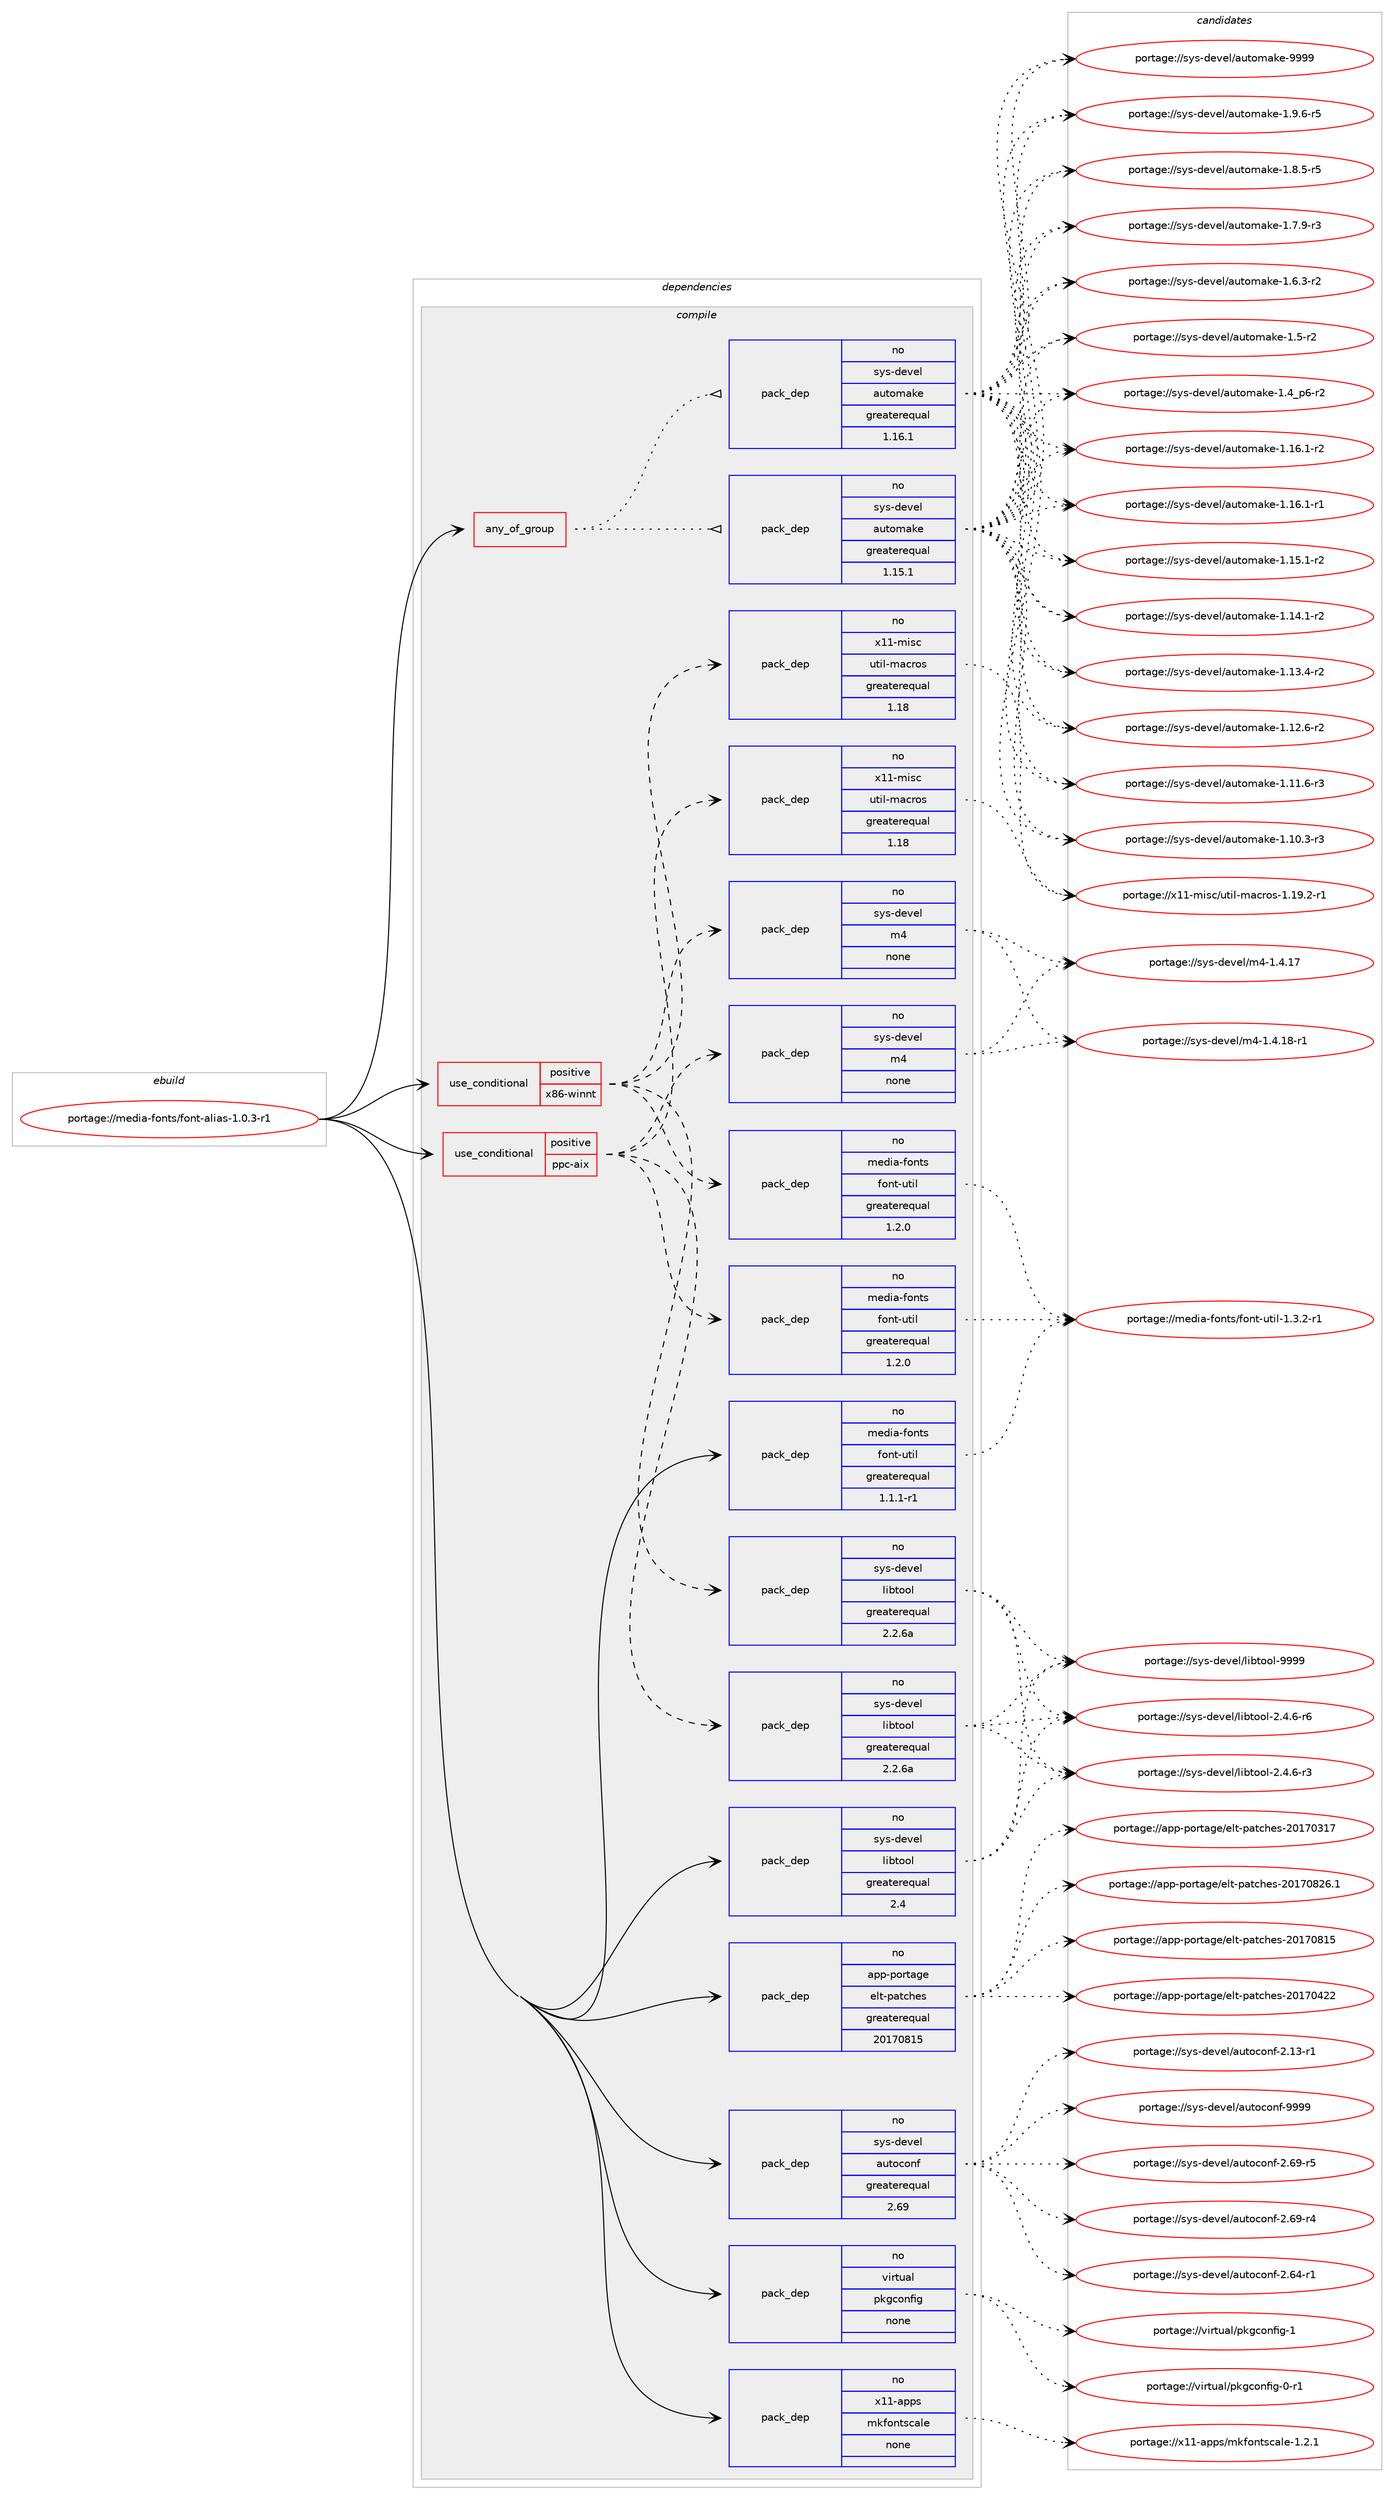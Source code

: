 digraph prolog {

# *************
# Graph options
# *************

newrank=true;
concentrate=true;
compound=true;
graph [rankdir=LR,fontname=Helvetica,fontsize=10,ranksep=1.5];#, ranksep=2.5, nodesep=0.2];
edge  [arrowhead=vee];
node  [fontname=Helvetica,fontsize=10];

# **********
# The ebuild
# **********

subgraph cluster_leftcol {
color=gray;
label=<<i>ebuild</i>>;
id [label="portage://media-fonts/font-alias-1.0.3-r1", color=red, width=4, href="../media-fonts/font-alias-1.0.3-r1.svg"];
}

# ****************
# The dependencies
# ****************

subgraph cluster_midcol {
color=gray;
label=<<i>dependencies</i>>;
subgraph cluster_compile {
fillcolor="#eeeeee";
style=filled;
label=<<i>compile</i>>;
subgraph any3316 {
dependency228987 [label=<<TABLE BORDER="0" CELLBORDER="1" CELLSPACING="0" CELLPADDING="4"><TR><TD CELLPADDING="10">any_of_group</TD></TR></TABLE>>, shape=none, color=red];subgraph pack173025 {
dependency228988 [label=<<TABLE BORDER="0" CELLBORDER="1" CELLSPACING="0" CELLPADDING="4" WIDTH="220"><TR><TD ROWSPAN="6" CELLPADDING="30">pack_dep</TD></TR><TR><TD WIDTH="110">no</TD></TR><TR><TD>sys-devel</TD></TR><TR><TD>automake</TD></TR><TR><TD>greaterequal</TD></TR><TR><TD>1.16.1</TD></TR></TABLE>>, shape=none, color=blue];
}
dependency228987:e -> dependency228988:w [weight=20,style="dotted",arrowhead="oinv"];
subgraph pack173026 {
dependency228989 [label=<<TABLE BORDER="0" CELLBORDER="1" CELLSPACING="0" CELLPADDING="4" WIDTH="220"><TR><TD ROWSPAN="6" CELLPADDING="30">pack_dep</TD></TR><TR><TD WIDTH="110">no</TD></TR><TR><TD>sys-devel</TD></TR><TR><TD>automake</TD></TR><TR><TD>greaterequal</TD></TR><TR><TD>1.15.1</TD></TR></TABLE>>, shape=none, color=blue];
}
dependency228987:e -> dependency228989:w [weight=20,style="dotted",arrowhead="oinv"];
}
id:e -> dependency228987:w [weight=20,style="solid",arrowhead="vee"];
subgraph cond52473 {
dependency228990 [label=<<TABLE BORDER="0" CELLBORDER="1" CELLSPACING="0" CELLPADDING="4"><TR><TD ROWSPAN="3" CELLPADDING="10">use_conditional</TD></TR><TR><TD>positive</TD></TR><TR><TD>ppc-aix</TD></TR></TABLE>>, shape=none, color=red];
subgraph pack173027 {
dependency228991 [label=<<TABLE BORDER="0" CELLBORDER="1" CELLSPACING="0" CELLPADDING="4" WIDTH="220"><TR><TD ROWSPAN="6" CELLPADDING="30">pack_dep</TD></TR><TR><TD WIDTH="110">no</TD></TR><TR><TD>sys-devel</TD></TR><TR><TD>libtool</TD></TR><TR><TD>greaterequal</TD></TR><TR><TD>2.2.6a</TD></TR></TABLE>>, shape=none, color=blue];
}
dependency228990:e -> dependency228991:w [weight=20,style="dashed",arrowhead="vee"];
subgraph pack173028 {
dependency228992 [label=<<TABLE BORDER="0" CELLBORDER="1" CELLSPACING="0" CELLPADDING="4" WIDTH="220"><TR><TD ROWSPAN="6" CELLPADDING="30">pack_dep</TD></TR><TR><TD WIDTH="110">no</TD></TR><TR><TD>sys-devel</TD></TR><TR><TD>m4</TD></TR><TR><TD>none</TD></TR><TR><TD></TD></TR></TABLE>>, shape=none, color=blue];
}
dependency228990:e -> dependency228992:w [weight=20,style="dashed",arrowhead="vee"];
subgraph pack173029 {
dependency228993 [label=<<TABLE BORDER="0" CELLBORDER="1" CELLSPACING="0" CELLPADDING="4" WIDTH="220"><TR><TD ROWSPAN="6" CELLPADDING="30">pack_dep</TD></TR><TR><TD WIDTH="110">no</TD></TR><TR><TD>x11-misc</TD></TR><TR><TD>util-macros</TD></TR><TR><TD>greaterequal</TD></TR><TR><TD>1.18</TD></TR></TABLE>>, shape=none, color=blue];
}
dependency228990:e -> dependency228993:w [weight=20,style="dashed",arrowhead="vee"];
subgraph pack173030 {
dependency228994 [label=<<TABLE BORDER="0" CELLBORDER="1" CELLSPACING="0" CELLPADDING="4" WIDTH="220"><TR><TD ROWSPAN="6" CELLPADDING="30">pack_dep</TD></TR><TR><TD WIDTH="110">no</TD></TR><TR><TD>media-fonts</TD></TR><TR><TD>font-util</TD></TR><TR><TD>greaterequal</TD></TR><TR><TD>1.2.0</TD></TR></TABLE>>, shape=none, color=blue];
}
dependency228990:e -> dependency228994:w [weight=20,style="dashed",arrowhead="vee"];
}
id:e -> dependency228990:w [weight=20,style="solid",arrowhead="vee"];
subgraph cond52474 {
dependency228995 [label=<<TABLE BORDER="0" CELLBORDER="1" CELLSPACING="0" CELLPADDING="4"><TR><TD ROWSPAN="3" CELLPADDING="10">use_conditional</TD></TR><TR><TD>positive</TD></TR><TR><TD>x86-winnt</TD></TR></TABLE>>, shape=none, color=red];
subgraph pack173031 {
dependency228996 [label=<<TABLE BORDER="0" CELLBORDER="1" CELLSPACING="0" CELLPADDING="4" WIDTH="220"><TR><TD ROWSPAN="6" CELLPADDING="30">pack_dep</TD></TR><TR><TD WIDTH="110">no</TD></TR><TR><TD>sys-devel</TD></TR><TR><TD>libtool</TD></TR><TR><TD>greaterequal</TD></TR><TR><TD>2.2.6a</TD></TR></TABLE>>, shape=none, color=blue];
}
dependency228995:e -> dependency228996:w [weight=20,style="dashed",arrowhead="vee"];
subgraph pack173032 {
dependency228997 [label=<<TABLE BORDER="0" CELLBORDER="1" CELLSPACING="0" CELLPADDING="4" WIDTH="220"><TR><TD ROWSPAN="6" CELLPADDING="30">pack_dep</TD></TR><TR><TD WIDTH="110">no</TD></TR><TR><TD>sys-devel</TD></TR><TR><TD>m4</TD></TR><TR><TD>none</TD></TR><TR><TD></TD></TR></TABLE>>, shape=none, color=blue];
}
dependency228995:e -> dependency228997:w [weight=20,style="dashed",arrowhead="vee"];
subgraph pack173033 {
dependency228998 [label=<<TABLE BORDER="0" CELLBORDER="1" CELLSPACING="0" CELLPADDING="4" WIDTH="220"><TR><TD ROWSPAN="6" CELLPADDING="30">pack_dep</TD></TR><TR><TD WIDTH="110">no</TD></TR><TR><TD>x11-misc</TD></TR><TR><TD>util-macros</TD></TR><TR><TD>greaterequal</TD></TR><TR><TD>1.18</TD></TR></TABLE>>, shape=none, color=blue];
}
dependency228995:e -> dependency228998:w [weight=20,style="dashed",arrowhead="vee"];
subgraph pack173034 {
dependency228999 [label=<<TABLE BORDER="0" CELLBORDER="1" CELLSPACING="0" CELLPADDING="4" WIDTH="220"><TR><TD ROWSPAN="6" CELLPADDING="30">pack_dep</TD></TR><TR><TD WIDTH="110">no</TD></TR><TR><TD>media-fonts</TD></TR><TR><TD>font-util</TD></TR><TR><TD>greaterequal</TD></TR><TR><TD>1.2.0</TD></TR></TABLE>>, shape=none, color=blue];
}
dependency228995:e -> dependency228999:w [weight=20,style="dashed",arrowhead="vee"];
}
id:e -> dependency228995:w [weight=20,style="solid",arrowhead="vee"];
subgraph pack173035 {
dependency229000 [label=<<TABLE BORDER="0" CELLBORDER="1" CELLSPACING="0" CELLPADDING="4" WIDTH="220"><TR><TD ROWSPAN="6" CELLPADDING="30">pack_dep</TD></TR><TR><TD WIDTH="110">no</TD></TR><TR><TD>app-portage</TD></TR><TR><TD>elt-patches</TD></TR><TR><TD>greaterequal</TD></TR><TR><TD>20170815</TD></TR></TABLE>>, shape=none, color=blue];
}
id:e -> dependency229000:w [weight=20,style="solid",arrowhead="vee"];
subgraph pack173036 {
dependency229001 [label=<<TABLE BORDER="0" CELLBORDER="1" CELLSPACING="0" CELLPADDING="4" WIDTH="220"><TR><TD ROWSPAN="6" CELLPADDING="30">pack_dep</TD></TR><TR><TD WIDTH="110">no</TD></TR><TR><TD>media-fonts</TD></TR><TR><TD>font-util</TD></TR><TR><TD>greaterequal</TD></TR><TR><TD>1.1.1-r1</TD></TR></TABLE>>, shape=none, color=blue];
}
id:e -> dependency229001:w [weight=20,style="solid",arrowhead="vee"];
subgraph pack173037 {
dependency229002 [label=<<TABLE BORDER="0" CELLBORDER="1" CELLSPACING="0" CELLPADDING="4" WIDTH="220"><TR><TD ROWSPAN="6" CELLPADDING="30">pack_dep</TD></TR><TR><TD WIDTH="110">no</TD></TR><TR><TD>sys-devel</TD></TR><TR><TD>autoconf</TD></TR><TR><TD>greaterequal</TD></TR><TR><TD>2.69</TD></TR></TABLE>>, shape=none, color=blue];
}
id:e -> dependency229002:w [weight=20,style="solid",arrowhead="vee"];
subgraph pack173038 {
dependency229003 [label=<<TABLE BORDER="0" CELLBORDER="1" CELLSPACING="0" CELLPADDING="4" WIDTH="220"><TR><TD ROWSPAN="6" CELLPADDING="30">pack_dep</TD></TR><TR><TD WIDTH="110">no</TD></TR><TR><TD>sys-devel</TD></TR><TR><TD>libtool</TD></TR><TR><TD>greaterequal</TD></TR><TR><TD>2.4</TD></TR></TABLE>>, shape=none, color=blue];
}
id:e -> dependency229003:w [weight=20,style="solid",arrowhead="vee"];
subgraph pack173039 {
dependency229004 [label=<<TABLE BORDER="0" CELLBORDER="1" CELLSPACING="0" CELLPADDING="4" WIDTH="220"><TR><TD ROWSPAN="6" CELLPADDING="30">pack_dep</TD></TR><TR><TD WIDTH="110">no</TD></TR><TR><TD>virtual</TD></TR><TR><TD>pkgconfig</TD></TR><TR><TD>none</TD></TR><TR><TD></TD></TR></TABLE>>, shape=none, color=blue];
}
id:e -> dependency229004:w [weight=20,style="solid",arrowhead="vee"];
subgraph pack173040 {
dependency229005 [label=<<TABLE BORDER="0" CELLBORDER="1" CELLSPACING="0" CELLPADDING="4" WIDTH="220"><TR><TD ROWSPAN="6" CELLPADDING="30">pack_dep</TD></TR><TR><TD WIDTH="110">no</TD></TR><TR><TD>x11-apps</TD></TR><TR><TD>mkfontscale</TD></TR><TR><TD>none</TD></TR><TR><TD></TD></TR></TABLE>>, shape=none, color=blue];
}
id:e -> dependency229005:w [weight=20,style="solid",arrowhead="vee"];
}
subgraph cluster_compileandrun {
fillcolor="#eeeeee";
style=filled;
label=<<i>compile and run</i>>;
}
subgraph cluster_run {
fillcolor="#eeeeee";
style=filled;
label=<<i>run</i>>;
}
}

# **************
# The candidates
# **************

subgraph cluster_choices {
rank=same;
color=gray;
label=<<i>candidates</i>>;

subgraph choice173025 {
color=black;
nodesep=1;
choice115121115451001011181011084797117116111109971071014557575757 [label="portage://sys-devel/automake-9999", color=red, width=4,href="../sys-devel/automake-9999.svg"];
choice115121115451001011181011084797117116111109971071014549465746544511453 [label="portage://sys-devel/automake-1.9.6-r5", color=red, width=4,href="../sys-devel/automake-1.9.6-r5.svg"];
choice115121115451001011181011084797117116111109971071014549465646534511453 [label="portage://sys-devel/automake-1.8.5-r5", color=red, width=4,href="../sys-devel/automake-1.8.5-r5.svg"];
choice115121115451001011181011084797117116111109971071014549465546574511451 [label="portage://sys-devel/automake-1.7.9-r3", color=red, width=4,href="../sys-devel/automake-1.7.9-r3.svg"];
choice115121115451001011181011084797117116111109971071014549465446514511450 [label="portage://sys-devel/automake-1.6.3-r2", color=red, width=4,href="../sys-devel/automake-1.6.3-r2.svg"];
choice11512111545100101118101108479711711611110997107101454946534511450 [label="portage://sys-devel/automake-1.5-r2", color=red, width=4,href="../sys-devel/automake-1.5-r2.svg"];
choice115121115451001011181011084797117116111109971071014549465295112544511450 [label="portage://sys-devel/automake-1.4_p6-r2", color=red, width=4,href="../sys-devel/automake-1.4_p6-r2.svg"];
choice11512111545100101118101108479711711611110997107101454946495446494511450 [label="portage://sys-devel/automake-1.16.1-r2", color=red, width=4,href="../sys-devel/automake-1.16.1-r2.svg"];
choice11512111545100101118101108479711711611110997107101454946495446494511449 [label="portage://sys-devel/automake-1.16.1-r1", color=red, width=4,href="../sys-devel/automake-1.16.1-r1.svg"];
choice11512111545100101118101108479711711611110997107101454946495346494511450 [label="portage://sys-devel/automake-1.15.1-r2", color=red, width=4,href="../sys-devel/automake-1.15.1-r2.svg"];
choice11512111545100101118101108479711711611110997107101454946495246494511450 [label="portage://sys-devel/automake-1.14.1-r2", color=red, width=4,href="../sys-devel/automake-1.14.1-r2.svg"];
choice11512111545100101118101108479711711611110997107101454946495146524511450 [label="portage://sys-devel/automake-1.13.4-r2", color=red, width=4,href="../sys-devel/automake-1.13.4-r2.svg"];
choice11512111545100101118101108479711711611110997107101454946495046544511450 [label="portage://sys-devel/automake-1.12.6-r2", color=red, width=4,href="../sys-devel/automake-1.12.6-r2.svg"];
choice11512111545100101118101108479711711611110997107101454946494946544511451 [label="portage://sys-devel/automake-1.11.6-r3", color=red, width=4,href="../sys-devel/automake-1.11.6-r3.svg"];
choice11512111545100101118101108479711711611110997107101454946494846514511451 [label="portage://sys-devel/automake-1.10.3-r3", color=red, width=4,href="../sys-devel/automake-1.10.3-r3.svg"];
dependency228988:e -> choice115121115451001011181011084797117116111109971071014557575757:w [style=dotted,weight="100"];
dependency228988:e -> choice115121115451001011181011084797117116111109971071014549465746544511453:w [style=dotted,weight="100"];
dependency228988:e -> choice115121115451001011181011084797117116111109971071014549465646534511453:w [style=dotted,weight="100"];
dependency228988:e -> choice115121115451001011181011084797117116111109971071014549465546574511451:w [style=dotted,weight="100"];
dependency228988:e -> choice115121115451001011181011084797117116111109971071014549465446514511450:w [style=dotted,weight="100"];
dependency228988:e -> choice11512111545100101118101108479711711611110997107101454946534511450:w [style=dotted,weight="100"];
dependency228988:e -> choice115121115451001011181011084797117116111109971071014549465295112544511450:w [style=dotted,weight="100"];
dependency228988:e -> choice11512111545100101118101108479711711611110997107101454946495446494511450:w [style=dotted,weight="100"];
dependency228988:e -> choice11512111545100101118101108479711711611110997107101454946495446494511449:w [style=dotted,weight="100"];
dependency228988:e -> choice11512111545100101118101108479711711611110997107101454946495346494511450:w [style=dotted,weight="100"];
dependency228988:e -> choice11512111545100101118101108479711711611110997107101454946495246494511450:w [style=dotted,weight="100"];
dependency228988:e -> choice11512111545100101118101108479711711611110997107101454946495146524511450:w [style=dotted,weight="100"];
dependency228988:e -> choice11512111545100101118101108479711711611110997107101454946495046544511450:w [style=dotted,weight="100"];
dependency228988:e -> choice11512111545100101118101108479711711611110997107101454946494946544511451:w [style=dotted,weight="100"];
dependency228988:e -> choice11512111545100101118101108479711711611110997107101454946494846514511451:w [style=dotted,weight="100"];
}
subgraph choice173026 {
color=black;
nodesep=1;
choice115121115451001011181011084797117116111109971071014557575757 [label="portage://sys-devel/automake-9999", color=red, width=4,href="../sys-devel/automake-9999.svg"];
choice115121115451001011181011084797117116111109971071014549465746544511453 [label="portage://sys-devel/automake-1.9.6-r5", color=red, width=4,href="../sys-devel/automake-1.9.6-r5.svg"];
choice115121115451001011181011084797117116111109971071014549465646534511453 [label="portage://sys-devel/automake-1.8.5-r5", color=red, width=4,href="../sys-devel/automake-1.8.5-r5.svg"];
choice115121115451001011181011084797117116111109971071014549465546574511451 [label="portage://sys-devel/automake-1.7.9-r3", color=red, width=4,href="../sys-devel/automake-1.7.9-r3.svg"];
choice115121115451001011181011084797117116111109971071014549465446514511450 [label="portage://sys-devel/automake-1.6.3-r2", color=red, width=4,href="../sys-devel/automake-1.6.3-r2.svg"];
choice11512111545100101118101108479711711611110997107101454946534511450 [label="portage://sys-devel/automake-1.5-r2", color=red, width=4,href="../sys-devel/automake-1.5-r2.svg"];
choice115121115451001011181011084797117116111109971071014549465295112544511450 [label="portage://sys-devel/automake-1.4_p6-r2", color=red, width=4,href="../sys-devel/automake-1.4_p6-r2.svg"];
choice11512111545100101118101108479711711611110997107101454946495446494511450 [label="portage://sys-devel/automake-1.16.1-r2", color=red, width=4,href="../sys-devel/automake-1.16.1-r2.svg"];
choice11512111545100101118101108479711711611110997107101454946495446494511449 [label="portage://sys-devel/automake-1.16.1-r1", color=red, width=4,href="../sys-devel/automake-1.16.1-r1.svg"];
choice11512111545100101118101108479711711611110997107101454946495346494511450 [label="portage://sys-devel/automake-1.15.1-r2", color=red, width=4,href="../sys-devel/automake-1.15.1-r2.svg"];
choice11512111545100101118101108479711711611110997107101454946495246494511450 [label="portage://sys-devel/automake-1.14.1-r2", color=red, width=4,href="../sys-devel/automake-1.14.1-r2.svg"];
choice11512111545100101118101108479711711611110997107101454946495146524511450 [label="portage://sys-devel/automake-1.13.4-r2", color=red, width=4,href="../sys-devel/automake-1.13.4-r2.svg"];
choice11512111545100101118101108479711711611110997107101454946495046544511450 [label="portage://sys-devel/automake-1.12.6-r2", color=red, width=4,href="../sys-devel/automake-1.12.6-r2.svg"];
choice11512111545100101118101108479711711611110997107101454946494946544511451 [label="portage://sys-devel/automake-1.11.6-r3", color=red, width=4,href="../sys-devel/automake-1.11.6-r3.svg"];
choice11512111545100101118101108479711711611110997107101454946494846514511451 [label="portage://sys-devel/automake-1.10.3-r3", color=red, width=4,href="../sys-devel/automake-1.10.3-r3.svg"];
dependency228989:e -> choice115121115451001011181011084797117116111109971071014557575757:w [style=dotted,weight="100"];
dependency228989:e -> choice115121115451001011181011084797117116111109971071014549465746544511453:w [style=dotted,weight="100"];
dependency228989:e -> choice115121115451001011181011084797117116111109971071014549465646534511453:w [style=dotted,weight="100"];
dependency228989:e -> choice115121115451001011181011084797117116111109971071014549465546574511451:w [style=dotted,weight="100"];
dependency228989:e -> choice115121115451001011181011084797117116111109971071014549465446514511450:w [style=dotted,weight="100"];
dependency228989:e -> choice11512111545100101118101108479711711611110997107101454946534511450:w [style=dotted,weight="100"];
dependency228989:e -> choice115121115451001011181011084797117116111109971071014549465295112544511450:w [style=dotted,weight="100"];
dependency228989:e -> choice11512111545100101118101108479711711611110997107101454946495446494511450:w [style=dotted,weight="100"];
dependency228989:e -> choice11512111545100101118101108479711711611110997107101454946495446494511449:w [style=dotted,weight="100"];
dependency228989:e -> choice11512111545100101118101108479711711611110997107101454946495346494511450:w [style=dotted,weight="100"];
dependency228989:e -> choice11512111545100101118101108479711711611110997107101454946495246494511450:w [style=dotted,weight="100"];
dependency228989:e -> choice11512111545100101118101108479711711611110997107101454946495146524511450:w [style=dotted,weight="100"];
dependency228989:e -> choice11512111545100101118101108479711711611110997107101454946495046544511450:w [style=dotted,weight="100"];
dependency228989:e -> choice11512111545100101118101108479711711611110997107101454946494946544511451:w [style=dotted,weight="100"];
dependency228989:e -> choice11512111545100101118101108479711711611110997107101454946494846514511451:w [style=dotted,weight="100"];
}
subgraph choice173027 {
color=black;
nodesep=1;
choice1151211154510010111810110847108105981161111111084557575757 [label="portage://sys-devel/libtool-9999", color=red, width=4,href="../sys-devel/libtool-9999.svg"];
choice1151211154510010111810110847108105981161111111084550465246544511454 [label="portage://sys-devel/libtool-2.4.6-r6", color=red, width=4,href="../sys-devel/libtool-2.4.6-r6.svg"];
choice1151211154510010111810110847108105981161111111084550465246544511451 [label="portage://sys-devel/libtool-2.4.6-r3", color=red, width=4,href="../sys-devel/libtool-2.4.6-r3.svg"];
dependency228991:e -> choice1151211154510010111810110847108105981161111111084557575757:w [style=dotted,weight="100"];
dependency228991:e -> choice1151211154510010111810110847108105981161111111084550465246544511454:w [style=dotted,weight="100"];
dependency228991:e -> choice1151211154510010111810110847108105981161111111084550465246544511451:w [style=dotted,weight="100"];
}
subgraph choice173028 {
color=black;
nodesep=1;
choice115121115451001011181011084710952454946524649564511449 [label="portage://sys-devel/m4-1.4.18-r1", color=red, width=4,href="../sys-devel/m4-1.4.18-r1.svg"];
choice11512111545100101118101108471095245494652464955 [label="portage://sys-devel/m4-1.4.17", color=red, width=4,href="../sys-devel/m4-1.4.17.svg"];
dependency228992:e -> choice115121115451001011181011084710952454946524649564511449:w [style=dotted,weight="100"];
dependency228992:e -> choice11512111545100101118101108471095245494652464955:w [style=dotted,weight="100"];
}
subgraph choice173029 {
color=black;
nodesep=1;
choice1204949451091051159947117116105108451099799114111115454946495746504511449 [label="portage://x11-misc/util-macros-1.19.2-r1", color=red, width=4,href="../x11-misc/util-macros-1.19.2-r1.svg"];
dependency228993:e -> choice1204949451091051159947117116105108451099799114111115454946495746504511449:w [style=dotted,weight="100"];
}
subgraph choice173030 {
color=black;
nodesep=1;
choice109101100105974510211111011611547102111110116451171161051084549465146504511449 [label="portage://media-fonts/font-util-1.3.2-r1", color=red, width=4,href="../media-fonts/font-util-1.3.2-r1.svg"];
dependency228994:e -> choice109101100105974510211111011611547102111110116451171161051084549465146504511449:w [style=dotted,weight="100"];
}
subgraph choice173031 {
color=black;
nodesep=1;
choice1151211154510010111810110847108105981161111111084557575757 [label="portage://sys-devel/libtool-9999", color=red, width=4,href="../sys-devel/libtool-9999.svg"];
choice1151211154510010111810110847108105981161111111084550465246544511454 [label="portage://sys-devel/libtool-2.4.6-r6", color=red, width=4,href="../sys-devel/libtool-2.4.6-r6.svg"];
choice1151211154510010111810110847108105981161111111084550465246544511451 [label="portage://sys-devel/libtool-2.4.6-r3", color=red, width=4,href="../sys-devel/libtool-2.4.6-r3.svg"];
dependency228996:e -> choice1151211154510010111810110847108105981161111111084557575757:w [style=dotted,weight="100"];
dependency228996:e -> choice1151211154510010111810110847108105981161111111084550465246544511454:w [style=dotted,weight="100"];
dependency228996:e -> choice1151211154510010111810110847108105981161111111084550465246544511451:w [style=dotted,weight="100"];
}
subgraph choice173032 {
color=black;
nodesep=1;
choice115121115451001011181011084710952454946524649564511449 [label="portage://sys-devel/m4-1.4.18-r1", color=red, width=4,href="../sys-devel/m4-1.4.18-r1.svg"];
choice11512111545100101118101108471095245494652464955 [label="portage://sys-devel/m4-1.4.17", color=red, width=4,href="../sys-devel/m4-1.4.17.svg"];
dependency228997:e -> choice115121115451001011181011084710952454946524649564511449:w [style=dotted,weight="100"];
dependency228997:e -> choice11512111545100101118101108471095245494652464955:w [style=dotted,weight="100"];
}
subgraph choice173033 {
color=black;
nodesep=1;
choice1204949451091051159947117116105108451099799114111115454946495746504511449 [label="portage://x11-misc/util-macros-1.19.2-r1", color=red, width=4,href="../x11-misc/util-macros-1.19.2-r1.svg"];
dependency228998:e -> choice1204949451091051159947117116105108451099799114111115454946495746504511449:w [style=dotted,weight="100"];
}
subgraph choice173034 {
color=black;
nodesep=1;
choice109101100105974510211111011611547102111110116451171161051084549465146504511449 [label="portage://media-fonts/font-util-1.3.2-r1", color=red, width=4,href="../media-fonts/font-util-1.3.2-r1.svg"];
dependency228999:e -> choice109101100105974510211111011611547102111110116451171161051084549465146504511449:w [style=dotted,weight="100"];
}
subgraph choice173035 {
color=black;
nodesep=1;
choice971121124511211111411697103101471011081164511297116991041011154550484955485650544649 [label="portage://app-portage/elt-patches-20170826.1", color=red, width=4,href="../app-portage/elt-patches-20170826.1.svg"];
choice97112112451121111141169710310147101108116451129711699104101115455048495548564953 [label="portage://app-portage/elt-patches-20170815", color=red, width=4,href="../app-portage/elt-patches-20170815.svg"];
choice97112112451121111141169710310147101108116451129711699104101115455048495548525050 [label="portage://app-portage/elt-patches-20170422", color=red, width=4,href="../app-portage/elt-patches-20170422.svg"];
choice97112112451121111141169710310147101108116451129711699104101115455048495548514955 [label="portage://app-portage/elt-patches-20170317", color=red, width=4,href="../app-portage/elt-patches-20170317.svg"];
dependency229000:e -> choice971121124511211111411697103101471011081164511297116991041011154550484955485650544649:w [style=dotted,weight="100"];
dependency229000:e -> choice97112112451121111141169710310147101108116451129711699104101115455048495548564953:w [style=dotted,weight="100"];
dependency229000:e -> choice97112112451121111141169710310147101108116451129711699104101115455048495548525050:w [style=dotted,weight="100"];
dependency229000:e -> choice97112112451121111141169710310147101108116451129711699104101115455048495548514955:w [style=dotted,weight="100"];
}
subgraph choice173036 {
color=black;
nodesep=1;
choice109101100105974510211111011611547102111110116451171161051084549465146504511449 [label="portage://media-fonts/font-util-1.3.2-r1", color=red, width=4,href="../media-fonts/font-util-1.3.2-r1.svg"];
dependency229001:e -> choice109101100105974510211111011611547102111110116451171161051084549465146504511449:w [style=dotted,weight="100"];
}
subgraph choice173037 {
color=black;
nodesep=1;
choice115121115451001011181011084797117116111991111101024557575757 [label="portage://sys-devel/autoconf-9999", color=red, width=4,href="../sys-devel/autoconf-9999.svg"];
choice1151211154510010111810110847971171161119911111010245504654574511453 [label="portage://sys-devel/autoconf-2.69-r5", color=red, width=4,href="../sys-devel/autoconf-2.69-r5.svg"];
choice1151211154510010111810110847971171161119911111010245504654574511452 [label="portage://sys-devel/autoconf-2.69-r4", color=red, width=4,href="../sys-devel/autoconf-2.69-r4.svg"];
choice1151211154510010111810110847971171161119911111010245504654524511449 [label="portage://sys-devel/autoconf-2.64-r1", color=red, width=4,href="../sys-devel/autoconf-2.64-r1.svg"];
choice1151211154510010111810110847971171161119911111010245504649514511449 [label="portage://sys-devel/autoconf-2.13-r1", color=red, width=4,href="../sys-devel/autoconf-2.13-r1.svg"];
dependency229002:e -> choice115121115451001011181011084797117116111991111101024557575757:w [style=dotted,weight="100"];
dependency229002:e -> choice1151211154510010111810110847971171161119911111010245504654574511453:w [style=dotted,weight="100"];
dependency229002:e -> choice1151211154510010111810110847971171161119911111010245504654574511452:w [style=dotted,weight="100"];
dependency229002:e -> choice1151211154510010111810110847971171161119911111010245504654524511449:w [style=dotted,weight="100"];
dependency229002:e -> choice1151211154510010111810110847971171161119911111010245504649514511449:w [style=dotted,weight="100"];
}
subgraph choice173038 {
color=black;
nodesep=1;
choice1151211154510010111810110847108105981161111111084557575757 [label="portage://sys-devel/libtool-9999", color=red, width=4,href="../sys-devel/libtool-9999.svg"];
choice1151211154510010111810110847108105981161111111084550465246544511454 [label="portage://sys-devel/libtool-2.4.6-r6", color=red, width=4,href="../sys-devel/libtool-2.4.6-r6.svg"];
choice1151211154510010111810110847108105981161111111084550465246544511451 [label="portage://sys-devel/libtool-2.4.6-r3", color=red, width=4,href="../sys-devel/libtool-2.4.6-r3.svg"];
dependency229003:e -> choice1151211154510010111810110847108105981161111111084557575757:w [style=dotted,weight="100"];
dependency229003:e -> choice1151211154510010111810110847108105981161111111084550465246544511454:w [style=dotted,weight="100"];
dependency229003:e -> choice1151211154510010111810110847108105981161111111084550465246544511451:w [style=dotted,weight="100"];
}
subgraph choice173039 {
color=black;
nodesep=1;
choice1181051141161179710847112107103991111101021051034549 [label="portage://virtual/pkgconfig-1", color=red, width=4,href="../virtual/pkgconfig-1.svg"];
choice11810511411611797108471121071039911111010210510345484511449 [label="portage://virtual/pkgconfig-0-r1", color=red, width=4,href="../virtual/pkgconfig-0-r1.svg"];
dependency229004:e -> choice1181051141161179710847112107103991111101021051034549:w [style=dotted,weight="100"];
dependency229004:e -> choice11810511411611797108471121071039911111010210510345484511449:w [style=dotted,weight="100"];
}
subgraph choice173040 {
color=black;
nodesep=1;
choice12049494597112112115471091071021111101161159997108101454946504649 [label="portage://x11-apps/mkfontscale-1.2.1", color=red, width=4,href="../x11-apps/mkfontscale-1.2.1.svg"];
dependency229005:e -> choice12049494597112112115471091071021111101161159997108101454946504649:w [style=dotted,weight="100"];
}
}

}
